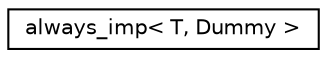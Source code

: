 digraph "Graphical Class Hierarchy"
{
  edge [fontname="Helvetica",fontsize="10",labelfontname="Helvetica",labelfontsize="10"];
  node [fontname="Helvetica",fontsize="10",shape=record];
  rankdir="LR";
  Node0 [label="always_imp\< T, Dummy \>",height=0.2,width=0.4,color="black", fillcolor="white", style="filled",URL="$structalways__imp.html"];
}
